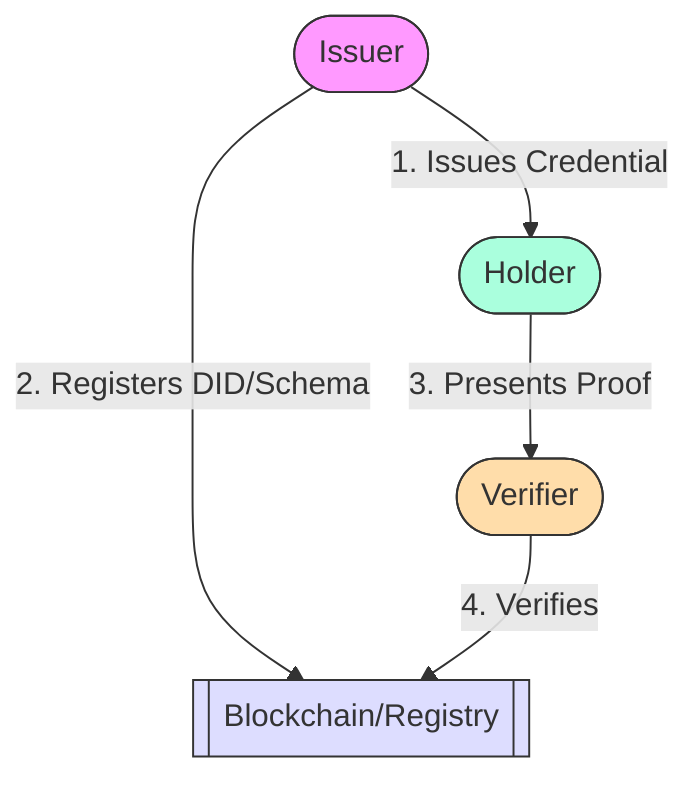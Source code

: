 graph TD
    Issuer([Issuer])
    Holder([Holder])
    Verifier([Verifier])
    Ledger[[Blockchain/Registry]]
    
    Issuer -->|1. Issues Credential| Holder
    Holder -->|3. Presents Proof| Verifier
    Issuer -->|2. Registers DID/Schema| Ledger
    Verifier -->|4. Verifies| Ledger
    
    style Issuer fill:#f9f,stroke:#333
    style Holder fill:#afd,stroke:#333
    style Verifier fill:#fda,stroke:#333
    style Ledger fill:#ddf,stroke:#333